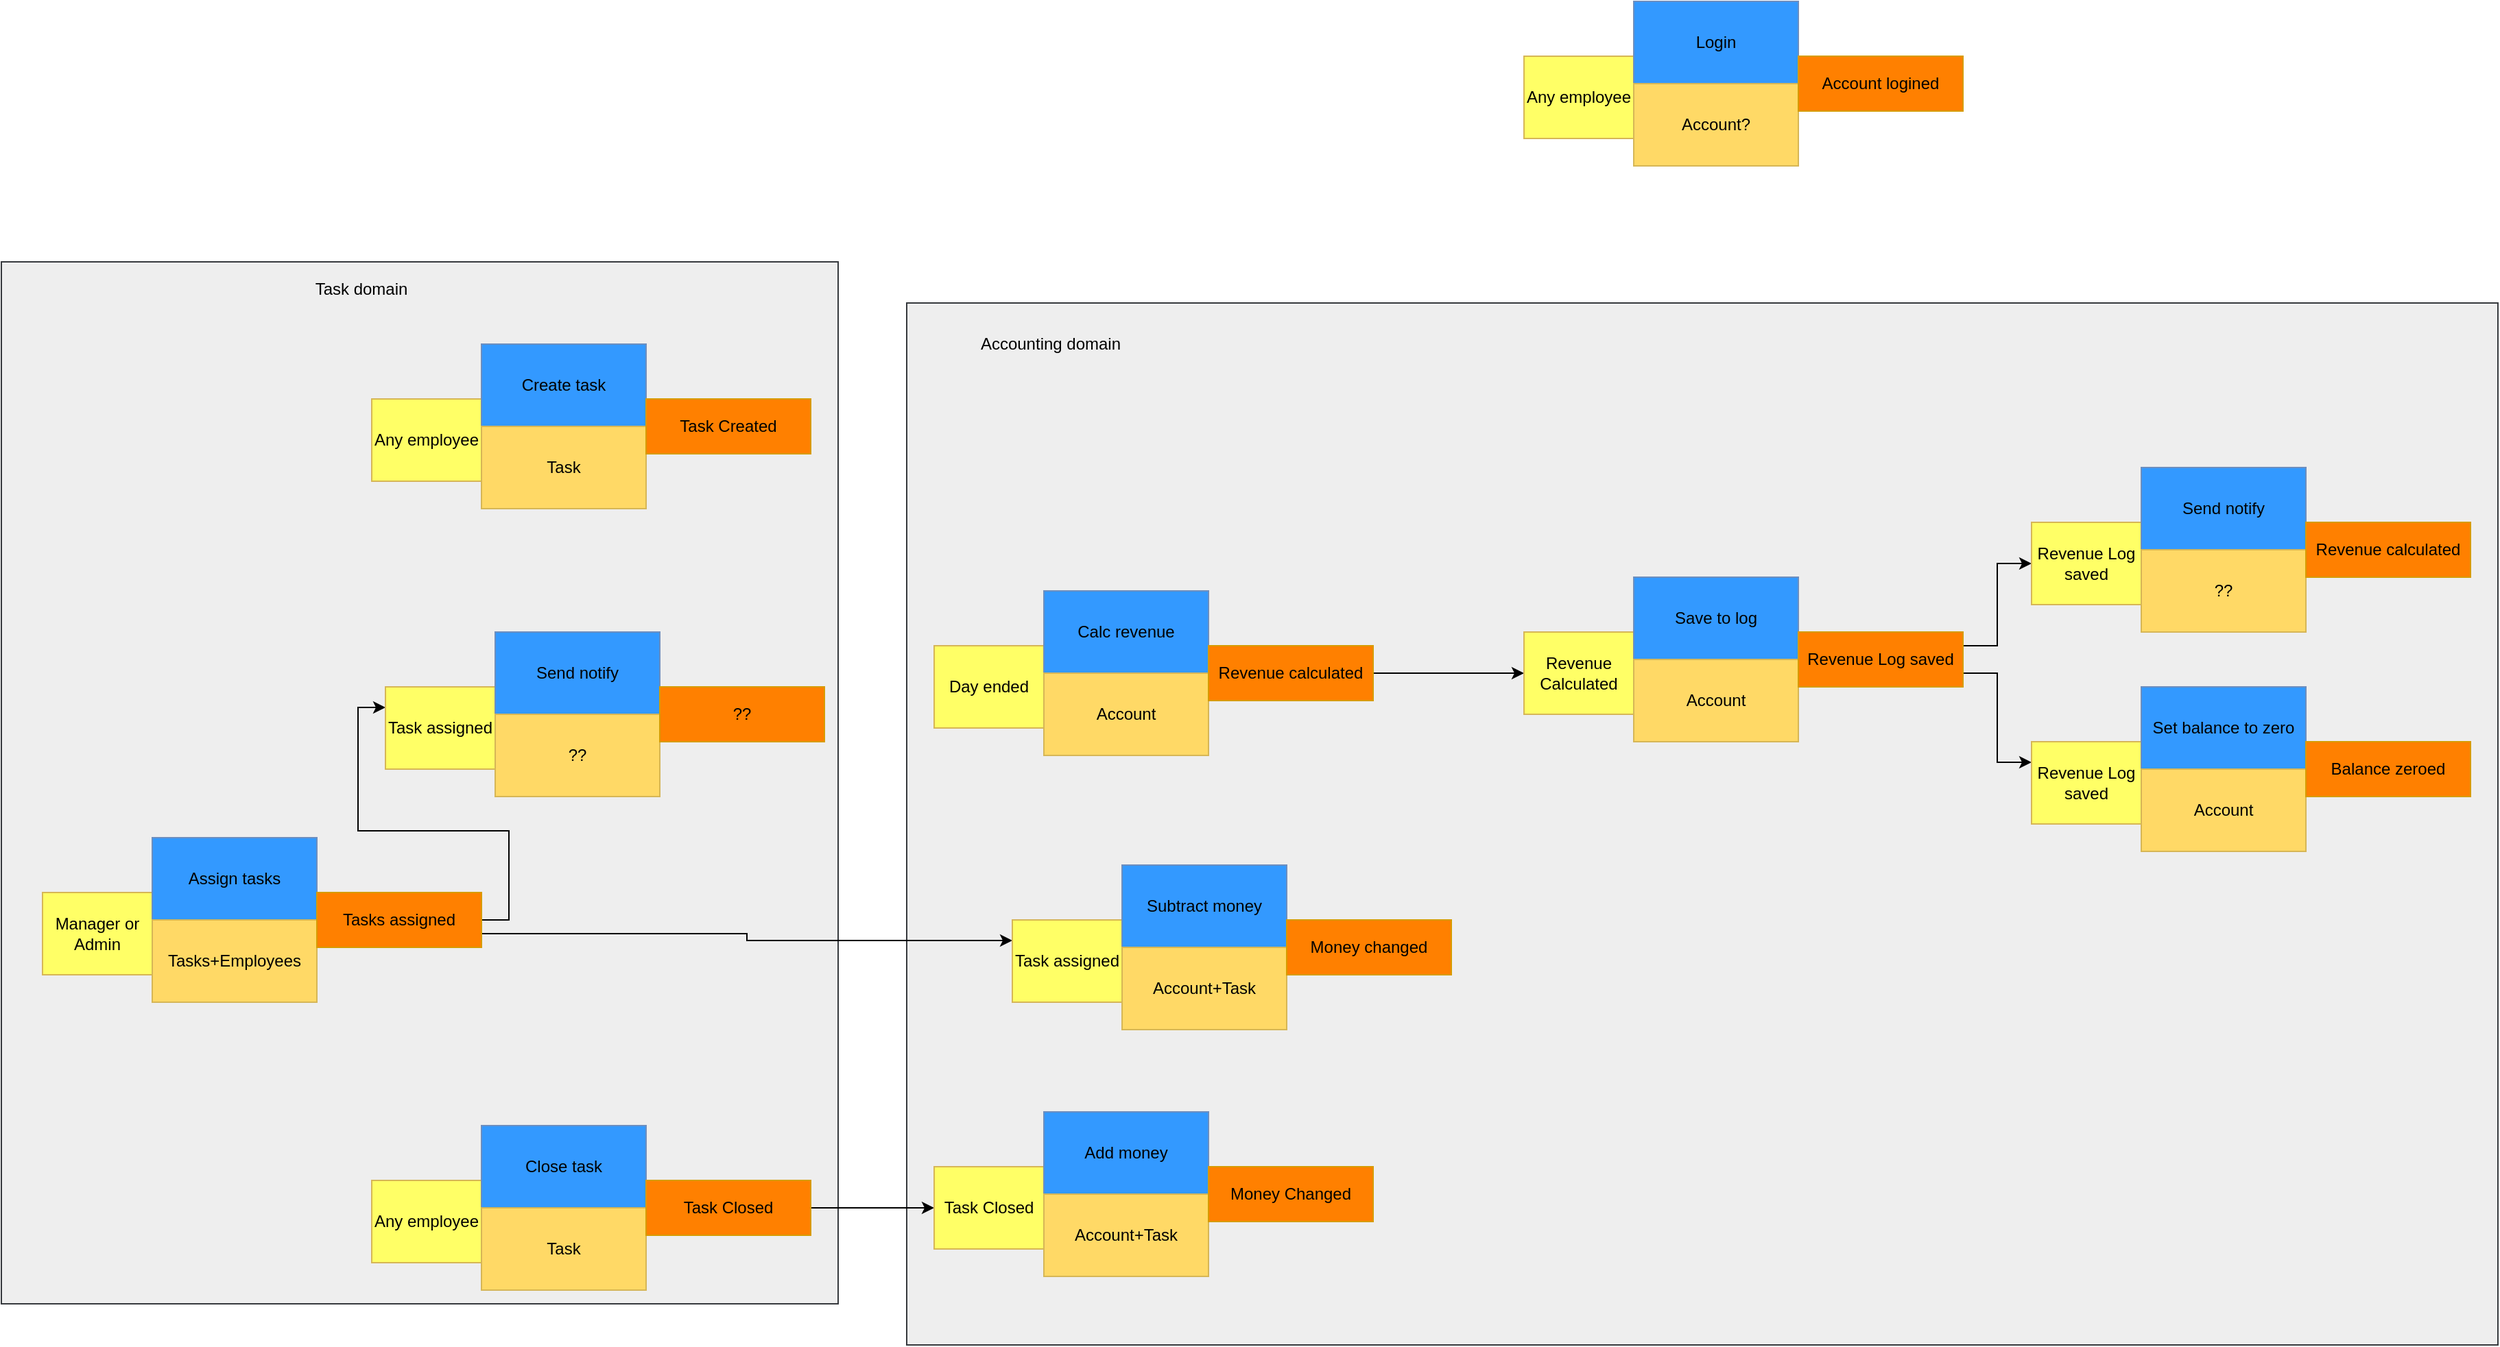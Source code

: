 <mxfile version="14.4.9" type="device" pages="2"><diagram id="QxgWPwZPyteaRgGdbTML" name="Actors, Commands, Events"><mxGraphModel dx="2182" dy="1943" grid="1" gridSize="10" guides="1" tooltips="1" connect="1" arrows="1" fold="1" page="1" pageScale="1" pageWidth="827" pageHeight="1169" math="0" shadow="0"><root><mxCell id="0"/><mxCell id="1" parent="0"/><mxCell id="Ebuv9HxiTTrUjjmnBfUn-3" value="" style="rounded=0;whiteSpace=wrap;html=1;fillColor=#eeeeee;strokeColor=#36393d;" parent="1" vertex="1"><mxGeometry x="430" y="90" width="1160" height="760" as="geometry"/></mxCell><mxCell id="Ebuv9HxiTTrUjjmnBfUn-1" value="" style="rounded=0;whiteSpace=wrap;html=1;fillColor=#eeeeee;strokeColor=#36393d;" parent="1" vertex="1"><mxGeometry x="-230" y="60" width="610" height="760" as="geometry"/></mxCell><mxCell id="bmAWcuuuAtpI8-UFb1ER-7" value="Any employee" style="rounded=0;whiteSpace=wrap;html=1;strokeColor=#d6b656;fillColor=#FFFF66;" parent="1" vertex="1"><mxGeometry x="40" y="160" width="80" height="60" as="geometry"/></mxCell><mxCell id="bmAWcuuuAtpI8-UFb1ER-8" value="Create task" style="rounded=0;whiteSpace=wrap;html=1;strokeColor=#6c8ebf;fillColor=#3399FF;" parent="1" vertex="1"><mxGeometry x="120" y="120" width="120" height="60" as="geometry"/></mxCell><mxCell id="bmAWcuuuAtpI8-UFb1ER-9" value="Task" style="rounded=0;whiteSpace=wrap;html=1;strokeColor=#d6b656;fillColor=#FFD966;" parent="1" vertex="1"><mxGeometry x="120" y="180" width="120" height="60" as="geometry"/></mxCell><mxCell id="bmAWcuuuAtpI8-UFb1ER-10" value="Task Created" style="rounded=0;whiteSpace=wrap;html=1;strokeColor=#d79b00;fillColor=#FF8000;" parent="1" vertex="1"><mxGeometry x="240" y="160" width="120" height="40" as="geometry"/></mxCell><mxCell id="bmAWcuuuAtpI8-UFb1ER-11" value="Manager or &lt;br&gt;Admin" style="rounded=0;whiteSpace=wrap;html=1;strokeColor=#d6b656;fillColor=#FFFF66;" parent="1" vertex="1"><mxGeometry x="-200" y="520" width="80" height="60" as="geometry"/></mxCell><mxCell id="bmAWcuuuAtpI8-UFb1ER-12" value="Assign tasks" style="rounded=0;whiteSpace=wrap;html=1;strokeColor=#6c8ebf;fillColor=#3399FF;" parent="1" vertex="1"><mxGeometry x="-120" y="480" width="120" height="60" as="geometry"/></mxCell><mxCell id="bmAWcuuuAtpI8-UFb1ER-13" value="Tasks+Employees" style="rounded=0;whiteSpace=wrap;html=1;strokeColor=#d6b656;fillColor=#FFD966;" parent="1" vertex="1"><mxGeometry x="-120" y="540" width="120" height="60" as="geometry"/></mxCell><mxCell id="bmAWcuuuAtpI8-UFb1ER-24" style="edgeStyle=orthogonalEdgeStyle;rounded=0;orthogonalLoop=1;jettySize=auto;html=1;exitX=1;exitY=0.5;exitDx=0;exitDy=0;entryX=0;entryY=0.25;entryDx=0;entryDy=0;" parent="1" source="bmAWcuuuAtpI8-UFb1ER-14" target="bmAWcuuuAtpI8-UFb1ER-20" edge="1"><mxGeometry relative="1" as="geometry"/></mxCell><mxCell id="bmAWcuuuAtpI8-UFb1ER-34" style="edgeStyle=orthogonalEdgeStyle;rounded=0;orthogonalLoop=1;jettySize=auto;html=1;exitX=1;exitY=0.75;exitDx=0;exitDy=0;entryX=0;entryY=0.25;entryDx=0;entryDy=0;" parent="1" source="bmAWcuuuAtpI8-UFb1ER-14" target="bmAWcuuuAtpI8-UFb1ER-25" edge="1"><mxGeometry relative="1" as="geometry"/></mxCell><mxCell id="bmAWcuuuAtpI8-UFb1ER-14" value="Tasks assigned" style="rounded=0;whiteSpace=wrap;html=1;strokeColor=#d79b00;fillColor=#FF8000;" parent="1" vertex="1"><mxGeometry y="520" width="120" height="40" as="geometry"/></mxCell><mxCell id="bmAWcuuuAtpI8-UFb1ER-15" value="Any employee" style="rounded=0;whiteSpace=wrap;html=1;strokeColor=#d6b656;fillColor=#FFFF66;" parent="1" vertex="1"><mxGeometry x="40" y="730" width="80" height="60" as="geometry"/></mxCell><mxCell id="bmAWcuuuAtpI8-UFb1ER-16" value="Close task" style="rounded=0;whiteSpace=wrap;html=1;strokeColor=#6c8ebf;fillColor=#3399FF;" parent="1" vertex="1"><mxGeometry x="120" y="690" width="120" height="60" as="geometry"/></mxCell><mxCell id="bmAWcuuuAtpI8-UFb1ER-17" value="Task" style="rounded=0;whiteSpace=wrap;html=1;strokeColor=#d6b656;fillColor=#FFD966;" parent="1" vertex="1"><mxGeometry x="120" y="750" width="120" height="60" as="geometry"/></mxCell><mxCell id="bmAWcuuuAtpI8-UFb1ER-35" style="edgeStyle=orthogonalEdgeStyle;rounded=0;orthogonalLoop=1;jettySize=auto;html=1;exitX=1;exitY=0.5;exitDx=0;exitDy=0;entryX=0;entryY=0.5;entryDx=0;entryDy=0;" parent="1" source="bmAWcuuuAtpI8-UFb1ER-18" target="bmAWcuuuAtpI8-UFb1ER-29" edge="1"><mxGeometry relative="1" as="geometry"/></mxCell><mxCell id="bmAWcuuuAtpI8-UFb1ER-18" value="Task Closed" style="rounded=0;whiteSpace=wrap;html=1;strokeColor=#d79b00;fillColor=#FF8000;" parent="1" vertex="1"><mxGeometry x="240" y="730" width="120" height="40" as="geometry"/></mxCell><mxCell id="bmAWcuuuAtpI8-UFb1ER-20" value="Task assigned" style="rounded=0;whiteSpace=wrap;html=1;strokeColor=#d6b656;fillColor=#FFFF66;" parent="1" vertex="1"><mxGeometry x="50" y="370" width="80" height="60" as="geometry"/></mxCell><mxCell id="bmAWcuuuAtpI8-UFb1ER-21" value="Send notify" style="rounded=0;whiteSpace=wrap;html=1;strokeColor=#6c8ebf;fillColor=#3399FF;" parent="1" vertex="1"><mxGeometry x="130" y="330" width="120" height="60" as="geometry"/></mxCell><mxCell id="bmAWcuuuAtpI8-UFb1ER-22" value="??" style="rounded=0;whiteSpace=wrap;html=1;strokeColor=#d6b656;fillColor=#FFD966;" parent="1" vertex="1"><mxGeometry x="130" y="390" width="120" height="60" as="geometry"/></mxCell><mxCell id="bmAWcuuuAtpI8-UFb1ER-23" value="??" style="rounded=0;whiteSpace=wrap;html=1;strokeColor=#d79b00;fillColor=#FF8000;" parent="1" vertex="1"><mxGeometry x="250" y="370" width="120" height="40" as="geometry"/></mxCell><mxCell id="bmAWcuuuAtpI8-UFb1ER-25" value="Task assigned" style="rounded=0;whiteSpace=wrap;html=1;strokeColor=#d6b656;fillColor=#FFFF66;" parent="1" vertex="1"><mxGeometry x="507" y="540" width="80" height="60" as="geometry"/></mxCell><mxCell id="bmAWcuuuAtpI8-UFb1ER-26" value="Subtract money" style="rounded=0;whiteSpace=wrap;html=1;strokeColor=#6c8ebf;fillColor=#3399FF;" parent="1" vertex="1"><mxGeometry x="587" y="500" width="120" height="60" as="geometry"/></mxCell><mxCell id="bmAWcuuuAtpI8-UFb1ER-27" value="Account+Task" style="rounded=0;whiteSpace=wrap;html=1;strokeColor=#d6b656;fillColor=#FFD966;" parent="1" vertex="1"><mxGeometry x="587" y="560" width="120" height="60" as="geometry"/></mxCell><mxCell id="bmAWcuuuAtpI8-UFb1ER-28" value="Money changed" style="rounded=0;whiteSpace=wrap;html=1;strokeColor=#d79b00;fillColor=#FF8000;" parent="1" vertex="1"><mxGeometry x="707" y="540" width="120" height="40" as="geometry"/></mxCell><mxCell id="bmAWcuuuAtpI8-UFb1ER-29" value="Task Closed" style="rounded=0;whiteSpace=wrap;html=1;strokeColor=#d6b656;fillColor=#FFFF66;" parent="1" vertex="1"><mxGeometry x="450" y="720" width="80" height="60" as="geometry"/></mxCell><mxCell id="bmAWcuuuAtpI8-UFb1ER-30" value="Add money" style="rounded=0;whiteSpace=wrap;html=1;strokeColor=#6c8ebf;fillColor=#3399FF;" parent="1" vertex="1"><mxGeometry x="530" y="680" width="120" height="60" as="geometry"/></mxCell><mxCell id="bmAWcuuuAtpI8-UFb1ER-31" value="Account+Task" style="rounded=0;whiteSpace=wrap;html=1;strokeColor=#d6b656;fillColor=#FFD966;" parent="1" vertex="1"><mxGeometry x="530" y="740" width="120" height="60" as="geometry"/></mxCell><mxCell id="bmAWcuuuAtpI8-UFb1ER-32" value="Money Changed" style="rounded=0;whiteSpace=wrap;html=1;strokeColor=#d79b00;fillColor=#FF8000;" parent="1" vertex="1"><mxGeometry x="650" y="720" width="120" height="40" as="geometry"/></mxCell><mxCell id="bmAWcuuuAtpI8-UFb1ER-42" value="Day ended" style="rounded=0;whiteSpace=wrap;html=1;strokeColor=#d6b656;fillColor=#FFFF66;" parent="1" vertex="1"><mxGeometry x="450" y="340" width="80" height="60" as="geometry"/></mxCell><mxCell id="bmAWcuuuAtpI8-UFb1ER-43" value="Calc revenue" style="rounded=0;whiteSpace=wrap;html=1;strokeColor=#6c8ebf;fillColor=#3399FF;" parent="1" vertex="1"><mxGeometry x="530" y="300" width="120" height="60" as="geometry"/></mxCell><mxCell id="bmAWcuuuAtpI8-UFb1ER-44" value="Account" style="rounded=0;whiteSpace=wrap;html=1;strokeColor=#d6b656;fillColor=#FFD966;" parent="1" vertex="1"><mxGeometry x="530" y="360" width="120" height="60" as="geometry"/></mxCell><mxCell id="bmAWcuuuAtpI8-UFb1ER-50" style="edgeStyle=orthogonalEdgeStyle;rounded=0;orthogonalLoop=1;jettySize=auto;html=1;exitX=1;exitY=0.5;exitDx=0;exitDy=0;entryX=0;entryY=0.5;entryDx=0;entryDy=0;" parent="1" source="bmAWcuuuAtpI8-UFb1ER-45" target="bmAWcuuuAtpI8-UFb1ER-46" edge="1"><mxGeometry relative="1" as="geometry"/></mxCell><mxCell id="bmAWcuuuAtpI8-UFb1ER-45" value="Revenue calculated" style="rounded=0;whiteSpace=wrap;html=1;strokeColor=#d79b00;fillColor=#FF8000;" parent="1" vertex="1"><mxGeometry x="650" y="340" width="120" height="40" as="geometry"/></mxCell><mxCell id="bmAWcuuuAtpI8-UFb1ER-46" value="Revenue Calculated" style="rounded=0;whiteSpace=wrap;html=1;strokeColor=#d6b656;fillColor=#FFFF66;" parent="1" vertex="1"><mxGeometry x="880" y="330" width="80" height="60" as="geometry"/></mxCell><mxCell id="bmAWcuuuAtpI8-UFb1ER-47" value="Save to log" style="rounded=0;whiteSpace=wrap;html=1;strokeColor=#6c8ebf;fillColor=#3399FF;" parent="1" vertex="1"><mxGeometry x="960" y="290" width="120" height="60" as="geometry"/></mxCell><mxCell id="bmAWcuuuAtpI8-UFb1ER-48" value="Account" style="rounded=0;whiteSpace=wrap;html=1;strokeColor=#d6b656;fillColor=#FFD966;" parent="1" vertex="1"><mxGeometry x="960" y="350" width="120" height="60" as="geometry"/></mxCell><mxCell id="bmAWcuuuAtpI8-UFb1ER-55" style="edgeStyle=orthogonalEdgeStyle;rounded=0;orthogonalLoop=1;jettySize=auto;html=1;exitX=1;exitY=0.25;exitDx=0;exitDy=0;entryX=0;entryY=0.5;entryDx=0;entryDy=0;" parent="1" source="bmAWcuuuAtpI8-UFb1ER-49" target="bmAWcuuuAtpI8-UFb1ER-51" edge="1"><mxGeometry relative="1" as="geometry"/></mxCell><mxCell id="bmAWcuuuAtpI8-UFb1ER-60" style="edgeStyle=orthogonalEdgeStyle;rounded=0;orthogonalLoop=1;jettySize=auto;html=1;exitX=1;exitY=0.75;exitDx=0;exitDy=0;entryX=0;entryY=0.25;entryDx=0;entryDy=0;" parent="1" source="bmAWcuuuAtpI8-UFb1ER-49" target="bmAWcuuuAtpI8-UFb1ER-56" edge="1"><mxGeometry relative="1" as="geometry"/></mxCell><mxCell id="bmAWcuuuAtpI8-UFb1ER-49" value="Revenue Log saved" style="rounded=0;whiteSpace=wrap;html=1;strokeColor=#d79b00;fillColor=#FF8000;" parent="1" vertex="1"><mxGeometry x="1080" y="330" width="120" height="40" as="geometry"/></mxCell><mxCell id="bmAWcuuuAtpI8-UFb1ER-51" value="Revenue Log saved" style="rounded=0;whiteSpace=wrap;html=1;strokeColor=#d6b656;fillColor=#FFFF66;" parent="1" vertex="1"><mxGeometry x="1250" y="250" width="80" height="60" as="geometry"/></mxCell><mxCell id="bmAWcuuuAtpI8-UFb1ER-52" value="Send notify" style="rounded=0;whiteSpace=wrap;html=1;strokeColor=#6c8ebf;fillColor=#3399FF;" parent="1" vertex="1"><mxGeometry x="1330" y="210" width="120" height="60" as="geometry"/></mxCell><mxCell id="bmAWcuuuAtpI8-UFb1ER-53" value="??" style="rounded=0;whiteSpace=wrap;html=1;strokeColor=#d6b656;fillColor=#FFD966;" parent="1" vertex="1"><mxGeometry x="1330" y="270" width="120" height="60" as="geometry"/></mxCell><mxCell id="bmAWcuuuAtpI8-UFb1ER-54" value="Revenue calculated" style="rounded=0;whiteSpace=wrap;html=1;strokeColor=#d79b00;fillColor=#FF8000;" parent="1" vertex="1"><mxGeometry x="1450" y="250" width="120" height="40" as="geometry"/></mxCell><mxCell id="bmAWcuuuAtpI8-UFb1ER-56" value="Revenue Log saved" style="rounded=0;whiteSpace=wrap;html=1;strokeColor=#d6b656;fillColor=#FFFF66;" parent="1" vertex="1"><mxGeometry x="1250" y="410" width="80" height="60" as="geometry"/></mxCell><mxCell id="bmAWcuuuAtpI8-UFb1ER-57" value="Set balance to zero" style="rounded=0;whiteSpace=wrap;html=1;strokeColor=#6c8ebf;fillColor=#3399FF;" parent="1" vertex="1"><mxGeometry x="1330" y="370" width="120" height="60" as="geometry"/></mxCell><mxCell id="bmAWcuuuAtpI8-UFb1ER-58" value="Account" style="rounded=0;whiteSpace=wrap;html=1;strokeColor=#d6b656;fillColor=#FFD966;" parent="1" vertex="1"><mxGeometry x="1330" y="430" width="120" height="60" as="geometry"/></mxCell><mxCell id="bmAWcuuuAtpI8-UFb1ER-59" value="Balance zeroed" style="rounded=0;whiteSpace=wrap;html=1;strokeColor=#d79b00;fillColor=#FF8000;" parent="1" vertex="1"><mxGeometry x="1450" y="410" width="120" height="40" as="geometry"/></mxCell><mxCell id="bmAWcuuuAtpI8-UFb1ER-61" value="Any employee" style="rounded=0;whiteSpace=wrap;html=1;strokeColor=#d6b656;fillColor=#FFFF66;" parent="1" vertex="1"><mxGeometry x="880" y="-90" width="80" height="60" as="geometry"/></mxCell><mxCell id="bmAWcuuuAtpI8-UFb1ER-62" value="Login" style="rounded=0;whiteSpace=wrap;html=1;strokeColor=#6c8ebf;fillColor=#3399FF;" parent="1" vertex="1"><mxGeometry x="960" y="-130" width="120" height="60" as="geometry"/></mxCell><mxCell id="bmAWcuuuAtpI8-UFb1ER-63" value="Account?" style="rounded=0;whiteSpace=wrap;html=1;strokeColor=#d6b656;fillColor=#FFD966;" parent="1" vertex="1"><mxGeometry x="960" y="-70" width="120" height="60" as="geometry"/></mxCell><mxCell id="bmAWcuuuAtpI8-UFb1ER-64" value="Account logined" style="rounded=0;whiteSpace=wrap;html=1;strokeColor=#d79b00;fillColor=#FF8000;" parent="1" vertex="1"><mxGeometry x="1080" y="-90" width="120" height="40" as="geometry"/></mxCell><mxCell id="Ebuv9HxiTTrUjjmnBfUn-2" value="Task domain" style="text;html=1;strokeColor=none;fillColor=none;align=center;verticalAlign=middle;whiteSpace=wrap;rounded=0;" parent="1" vertex="1"><mxGeometry x="-15" y="70" width="95" height="20" as="geometry"/></mxCell><mxCell id="Ebuv9HxiTTrUjjmnBfUn-4" value="Accounting domain" style="text;html=1;strokeColor=none;fillColor=none;align=center;verticalAlign=middle;whiteSpace=wrap;rounded=0;" parent="1" vertex="1"><mxGeometry x="470" y="110" width="130" height="20" as="geometry"/></mxCell></root></mxGraphModel></diagram><diagram id="_Ra1traVUsH9M9c5Emxz" name="Domain Model"><mxGraphModel dx="2182" dy="774" grid="1" gridSize="10" guides="1" tooltips="1" connect="1" arrows="1" fold="1" page="1" pageScale="1" pageWidth="827" pageHeight="1169" math="0" shadow="0"><root><mxCell id="KrqTP9dCQvilMUxffX-Y-0"/><mxCell id="KrqTP9dCQvilMUxffX-Y-1" parent="KrqTP9dCQvilMUxffX-Y-0"/><mxCell id="Um5HzpWzN38KV0pmBHef-0" value="" style="rounded=1;whiteSpace=wrap;html=1;fillColor=#dae8fc;strokeColor=#6c8ebf;" parent="KrqTP9dCQvilMUxffX-Y-1" vertex="1"><mxGeometry x="827" y="240" width="306" height="380" as="geometry"/></mxCell><mxCell id="Um5HzpWzN38KV0pmBHef-1" value="" style="rounded=0;whiteSpace=wrap;html=1;fillColor=#FFFFFF;" parent="KrqTP9dCQvilMUxffX-Y-1" vertex="1"><mxGeometry x="860" y="290" width="240" height="270" as="geometry"/></mxCell><mxCell id="QzllI5uHPf7WRpOowp6V-6" value="" style="rounded=1;whiteSpace=wrap;html=1;fillColor=#dae8fc;strokeColor=#6c8ebf;" parent="KrqTP9dCQvilMUxffX-Y-1" vertex="1"><mxGeometry x="414" y="240" width="306" height="380" as="geometry"/></mxCell><mxCell id="QzllI5uHPf7WRpOowp6V-4" value="" style="rounded=1;whiteSpace=wrap;html=1;fillColor=#dae8fc;strokeColor=#6c8ebf;" parent="KrqTP9dCQvilMUxffX-Y-1" vertex="1"><mxGeometry x="-90" y="240" width="335" height="390" as="geometry"/></mxCell><mxCell id="QzllI5uHPf7WRpOowp6V-2" value="" style="rounded=1;whiteSpace=wrap;html=1;fillColor=#dae8fc;strokeColor=#6c8ebf;" parent="KrqTP9dCQvilMUxffX-Y-1" vertex="1"><mxGeometry x="35" y="10" width="605" height="200" as="geometry"/></mxCell><mxCell id="Z0F9OrhdO1M6RIPSJugq-12" value="" style="rounded=0;whiteSpace=wrap;html=1;fillColor=#FFFFFF;" parent="KrqTP9dCQvilMUxffX-Y-1" vertex="1"><mxGeometry x="447" y="290" width="240" height="270" as="geometry"/></mxCell><mxCell id="Z0F9OrhdO1M6RIPSJugq-7" value="" style="rounded=0;whiteSpace=wrap;html=1;fillColor=#FFFFFF;" parent="KrqTP9dCQvilMUxffX-Y-1" vertex="1"><mxGeometry x="60" y="40" width="540" height="120" as="geometry"/></mxCell><mxCell id="Z0F9OrhdO1M6RIPSJugq-6" value="" style="rounded=0;whiteSpace=wrap;html=1;fillColor=#FFFFFF;" parent="KrqTP9dCQvilMUxffX-Y-1" vertex="1"><mxGeometry x="-75" y="310" width="270" height="270" as="geometry"/></mxCell><mxCell id="dugpyz8_SDu6Br1dvInJ-0" style="edgeStyle=orthogonalEdgeStyle;rounded=0;orthogonalLoop=1;jettySize=auto;html=1;exitX=1;exitY=0.5;exitDx=0;exitDy=0;entryX=0;entryY=0.5;entryDx=0;entryDy=0;" parent="KrqTP9dCQvilMUxffX-Y-1" source="hIWX0otxRDFWcj1nsZJZ-0" target="hIWX0otxRDFWcj1nsZJZ-1" edge="1"><mxGeometry relative="1" as="geometry"/></mxCell><mxCell id="dugpyz8_SDu6Br1dvInJ-5" style="edgeStyle=orthogonalEdgeStyle;rounded=0;orthogonalLoop=1;jettySize=auto;html=1;exitX=0;exitY=0.5;exitDx=0;exitDy=0;entryX=1;entryY=0.5;entryDx=0;entryDy=0;" parent="KrqTP9dCQvilMUxffX-Y-1" source="hIWX0otxRDFWcj1nsZJZ-0" target="dugpyz8_SDu6Br1dvInJ-4" edge="1"><mxGeometry relative="1" as="geometry"/></mxCell><mxCell id="hIWX0otxRDFWcj1nsZJZ-0" value="Account" style="rounded=0;whiteSpace=wrap;html=1;" parent="KrqTP9dCQvilMUxffX-Y-1" vertex="1"><mxGeometry x="260" y="70" width="120" height="60" as="geometry"/></mxCell><mxCell id="smIxCA_gxNruD6WsxRza-1" style="edgeStyle=orthogonalEdgeStyle;rounded=0;orthogonalLoop=1;jettySize=auto;html=1;exitX=0.5;exitY=1;exitDx=0;exitDy=0;entryX=0.25;entryY=0;entryDx=0;entryDy=0;dashed=1;" parent="KrqTP9dCQvilMUxffX-Y-1" source="hIWX0otxRDFWcj1nsZJZ-1" target="Z0F9OrhdO1M6RIPSJugq-18" edge="1"><mxGeometry relative="1" as="geometry"><Array as="points"><mxPoint x="484" y="130"/></Array></mxGeometry></mxCell><mxCell id="smIxCA_gxNruD6WsxRza-2" style="edgeStyle=orthogonalEdgeStyle;rounded=0;orthogonalLoop=1;jettySize=auto;html=1;exitX=0.5;exitY=1;exitDx=0;exitDy=0;entryX=0.25;entryY=0;entryDx=0;entryDy=0;dashed=1;" parent="KrqTP9dCQvilMUxffX-Y-1" source="hIWX0otxRDFWcj1nsZJZ-1" target="smIxCA_gxNruD6WsxRza-0" edge="1"><mxGeometry relative="1" as="geometry"><Array as="points"><mxPoint x="480" y="180"/><mxPoint x="897" y="180"/></Array></mxGeometry></mxCell><mxCell id="smIxCA_gxNruD6WsxRza-4" value="(CUD) role updated&lt;br&gt;async" style="edgeLabel;html=1;align=center;verticalAlign=middle;resizable=0;points=[];" parent="smIxCA_gxNruD6WsxRza-2" vertex="1" connectable="0"><mxGeometry x="0.449" y="1" relative="1" as="geometry"><mxPoint x="-329" y="16" as="offset"/></mxGeometry></mxCell><mxCell id="smIxCA_gxNruD6WsxRza-3" style="edgeStyle=orthogonalEdgeStyle;rounded=0;orthogonalLoop=1;jettySize=auto;html=1;exitX=0.5;exitY=1;exitDx=0;exitDy=0;entryX=0.75;entryY=0;entryDx=0;entryDy=0;dashed=1;" parent="KrqTP9dCQvilMUxffX-Y-1" source="hIWX0otxRDFWcj1nsZJZ-1" target="Z0F9OrhdO1M6RIPSJugq-14" edge="1"><mxGeometry relative="1" as="geometry"><Array as="points"><mxPoint x="480" y="180"/><mxPoint x="-167" y="180"/></Array></mxGeometry></mxCell><mxCell id="hIWX0otxRDFWcj1nsZJZ-1" value="Role&lt;br&gt;(linear, manager, admin, buh)" style="rounded=0;whiteSpace=wrap;html=1;" parent="KrqTP9dCQvilMUxffX-Y-1" vertex="1"><mxGeometry x="430" y="70" width="120" height="60" as="geometry"/></mxCell><mxCell id="Z0F9OrhdO1M6RIPSJugq-5" style="edgeStyle=orthogonalEdgeStyle;rounded=0;orthogonalLoop=1;jettySize=auto;html=1;exitX=0.5;exitY=1;exitDx=0;exitDy=0;" parent="KrqTP9dCQvilMUxffX-Y-1" source="dugpyz8_SDu6Br1dvInJ-1" target="Z0F9OrhdO1M6RIPSJugq-4" edge="1"><mxGeometry relative="1" as="geometry"/></mxCell><mxCell id="Z0F9OrhdO1M6RIPSJugq-15" value="Employee Id, name" style="edgeStyle=orthogonalEdgeStyle;rounded=0;orthogonalLoop=1;jettySize=auto;html=1;exitX=0;exitY=0.5;exitDx=0;exitDy=0;entryX=0.5;entryY=1;entryDx=0;entryDy=0;" parent="KrqTP9dCQvilMUxffX-Y-1" source="dugpyz8_SDu6Br1dvInJ-1" target="Z0F9OrhdO1M6RIPSJugq-14" edge="1"><mxGeometry x="0.059" y="27" relative="1" as="geometry"><mxPoint x="2" y="10" as="offset"/></mxGeometry></mxCell><mxCell id="dugpyz8_SDu6Br1dvInJ-1" value="Task" style="rounded=0;whiteSpace=wrap;html=1;fillColor=#FFFFFF;" parent="KrqTP9dCQvilMUxffX-Y-1" vertex="1"><mxGeometry x="55" y="380" width="120" height="60" as="geometry"/></mxCell><mxCell id="Z0F9OrhdO1M6RIPSJugq-10" value="Employee Id" style="edgeStyle=orthogonalEdgeStyle;rounded=0;orthogonalLoop=1;jettySize=auto;html=1;exitX=0.5;exitY=0;exitDx=0;exitDy=0;entryX=1;entryY=0.5;entryDx=0;entryDy=0;" parent="KrqTP9dCQvilMUxffX-Y-1" source="dugpyz8_SDu6Br1dvInJ-3" target="Z0F9OrhdO1M6RIPSJugq-18" edge="1"><mxGeometry x="-0.179" y="-15" relative="1" as="geometry"><mxPoint as="offset"/></mxGeometry></mxCell><mxCell id="Z0F9OrhdO1M6RIPSJugq-11" value="TaskId" style="edgeStyle=orthogonalEdgeStyle;rounded=0;orthogonalLoop=1;jettySize=auto;html=1;exitX=0;exitY=0.5;exitDx=0;exitDy=0;entryX=0;entryY=0.5;entryDx=0;entryDy=0;" parent="KrqTP9dCQvilMUxffX-Y-1" source="dugpyz8_SDu6Br1dvInJ-3" target="Z0F9OrhdO1M6RIPSJugq-17" edge="1"><mxGeometry x="-0.056" y="20" relative="1" as="geometry"><Array as="points"><mxPoint x="537" y="390"/><mxPoint x="537" y="390"/></Array><mxPoint as="offset"/></mxGeometry></mxCell><mxCell id="dugpyz8_SDu6Br1dvInJ-3" value="Transactions" style="rounded=0;whiteSpace=wrap;html=1;fillColor=#FFFFFF;" parent="KrqTP9dCQvilMUxffX-Y-1" vertex="1"><mxGeometry x="557" y="360" width="120" height="60" as="geometry"/></mxCell><mxCell id="dugpyz8_SDu6Br1dvInJ-4" value="Auth info" style="rounded=0;whiteSpace=wrap;html=1;" parent="KrqTP9dCQvilMUxffX-Y-1" vertex="1"><mxGeometry x="100" y="70" width="120" height="60" as="geometry"/></mxCell><mxCell id="Z0F9OrhdO1M6RIPSJugq-4" value="Task Status" style="rounded=0;whiteSpace=wrap;html=1;fillColor=#FFFFFF;" parent="KrqTP9dCQvilMUxffX-Y-1" vertex="1"><mxGeometry x="55" y="480" width="120" height="60" as="geometry"/></mxCell><mxCell id="Z0F9OrhdO1M6RIPSJugq-8" value="Account domain" style="text;html=1;strokeColor=none;fillColor=none;align=center;verticalAlign=middle;whiteSpace=wrap;rounded=0;" parent="KrqTP9dCQvilMUxffX-Y-1" vertex="1"><mxGeometry x="60" y="140" width="100" height="20" as="geometry"/></mxCell><mxCell id="Z0F9OrhdO1M6RIPSJugq-9" value="Task domain" style="text;html=1;strokeColor=none;fillColor=none;align=center;verticalAlign=middle;whiteSpace=wrap;rounded=0;" parent="KrqTP9dCQvilMUxffX-Y-1" vertex="1"><mxGeometry x="-75" y="560" width="80" height="20" as="geometry"/></mxCell><mxCell id="Z0F9OrhdO1M6RIPSJugq-13" value="Audit domain" style="text;html=1;strokeColor=none;fillColor=none;align=center;verticalAlign=middle;whiteSpace=wrap;rounded=0;" parent="KrqTP9dCQvilMUxffX-Y-1" vertex="1"><mxGeometry x="447" y="540" width="86" height="20" as="geometry"/></mxCell><mxCell id="Z0F9OrhdO1M6RIPSJugq-16" value="" style="edgeStyle=orthogonalEdgeStyle;rounded=0;orthogonalLoop=1;jettySize=auto;html=1;exitX=0.5;exitY=1;exitDx=0;exitDy=0;entryX=0.5;entryY=0;entryDx=0;entryDy=0;dashed=1;" parent="KrqTP9dCQvilMUxffX-Y-1" source="hIWX0otxRDFWcj1nsZJZ-0" target="Z0F9OrhdO1M6RIPSJugq-14" edge="1"><mxGeometry relative="1" as="geometry"><Array as="points"><mxPoint x="320" y="220"/><mxPoint x="10" y="220"/></Array></mxGeometry></mxCell><mxCell id="Z0F9OrhdO1M6RIPSJugq-14" value="Account" style="rounded=0;whiteSpace=wrap;html=1;fillColor=#FFFFFF;" parent="KrqTP9dCQvilMUxffX-Y-1" vertex="1"><mxGeometry x="-15" y="340" width="50" height="30" as="geometry"/></mxCell><mxCell id="QzllI5uHPf7WRpOowp6V-1" style="edgeStyle=orthogonalEdgeStyle;rounded=0;orthogonalLoop=1;jettySize=auto;html=1;exitX=0.5;exitY=0;exitDx=0;exitDy=0;entryX=0.5;entryY=0;entryDx=0;entryDy=0;" parent="KrqTP9dCQvilMUxffX-Y-1" source="Z0F9OrhdO1M6RIPSJugq-17" target="QzllI5uHPf7WRpOowp6V-0" edge="1"><mxGeometry relative="1" as="geometry"/></mxCell><mxCell id="x6zcMPxF7ogrU5QyRHDo-3" style="edgeStyle=orthogonalEdgeStyle;rounded=0;orthogonalLoop=1;jettySize=auto;html=1;exitX=0.75;exitY=0;exitDx=0;exitDy=0;entryX=0.25;entryY=0;entryDx=0;entryDy=0;" parent="KrqTP9dCQvilMUxffX-Y-1" source="Z0F9OrhdO1M6RIPSJugq-17" target="x6zcMPxF7ogrU5QyRHDo-2" edge="1"><mxGeometry relative="1" as="geometry"/></mxCell><mxCell id="Z0F9OrhdO1M6RIPSJugq-17" value="Task" style="rounded=0;whiteSpace=wrap;html=1;fillColor=#FFFFFF;direction=west;" parent="KrqTP9dCQvilMUxffX-Y-1" vertex="1"><mxGeometry x="465" y="370" width="56" height="40" as="geometry"/></mxCell><mxCell id="Z0F9OrhdO1M6RIPSJugq-19" value="&lt;span style=&quot;color: rgb(0 , 0 , 0) ; font-family: &amp;#34;helvetica&amp;#34; ; font-size: 11px ; font-style: normal ; font-weight: 400 ; letter-spacing: normal ; text-align: center ; text-indent: 0px ; text-transform: none ; word-spacing: 0px ; background-color: rgb(255 , 255 , 255) ; display: inline ; float: none&quot;&gt;(CUD) account created&lt;/span&gt;&lt;br style=&quot;color: rgb(0 , 0 , 0) ; font-family: &amp;#34;helvetica&amp;#34; ; font-size: 11px ; font-style: normal ; font-weight: 400 ; letter-spacing: normal ; text-align: center ; text-indent: 0px ; text-transform: none ; word-spacing: 0px&quot;&gt;&lt;span style=&quot;color: rgb(0 , 0 , 0) ; font-family: &amp;#34;helvetica&amp;#34; ; font-size: 11px ; font-style: normal ; font-weight: 400 ; letter-spacing: normal ; text-align: center ; text-indent: 0px ; text-transform: none ; word-spacing: 0px ; background-color: rgb(255 , 255 , 255) ; display: inline ; float: none&quot;&gt;async&lt;/span&gt;" style="edgeStyle=orthogonalEdgeStyle;rounded=0;orthogonalLoop=1;jettySize=auto;html=1;exitX=0.75;exitY=1;exitDx=0;exitDy=0;entryX=0.5;entryY=0;entryDx=0;entryDy=0;dashed=1;" parent="KrqTP9dCQvilMUxffX-Y-1" source="hIWX0otxRDFWcj1nsZJZ-0" target="Z0F9OrhdO1M6RIPSJugq-18" edge="1"><mxGeometry x="-0.423" y="-20" relative="1" as="geometry"><Array as="points"><mxPoint x="320" y="130"/><mxPoint x="320" y="220"/><mxPoint x="496" y="220"/></Array><mxPoint as="offset"/></mxGeometry></mxCell><mxCell id="Z0F9OrhdO1M6RIPSJugq-18" value="Account" style="rounded=0;whiteSpace=wrap;html=1;fillColor=#FFFFFF;" parent="KrqTP9dCQvilMUxffX-Y-1" vertex="1"><mxGeometry x="471" y="320" width="50" height="30" as="geometry"/></mxCell><mxCell id="smIxCA_gxNruD6WsxRza-11" style="edgeStyle=orthogonalEdgeStyle;rounded=0;orthogonalLoop=1;jettySize=auto;html=1;exitX=1;exitY=0.5;exitDx=0;exitDy=0;entryX=0.25;entryY=1;entryDx=0;entryDy=0;dashed=1;" parent="KrqTP9dCQvilMUxffX-Y-1" source="QzllI5uHPf7WRpOowp6V-0" target="smIxCA_gxNruD6WsxRza-10" edge="1"><mxGeometry relative="1" as="geometry"><Array as="points"><mxPoint x="750" y="485"/><mxPoint x="750" y="440"/><mxPoint x="988" y="440"/></Array></mxGeometry></mxCell><mxCell id="QzllI5uHPf7WRpOowp6V-0" value="Task cost" style="rounded=0;whiteSpace=wrap;html=1;" parent="KrqTP9dCQvilMUxffX-Y-1" vertex="1"><mxGeometry x="550" y="470" width="70" height="30" as="geometry"/></mxCell><mxCell id="QzllI5uHPf7WRpOowp6V-3" value="&lt;font style=&quot;font-size: 16px&quot;&gt;Auth service&lt;/font&gt;" style="text;html=1;strokeColor=none;fillColor=none;align=center;verticalAlign=middle;whiteSpace=wrap;rounded=0;" parent="KrqTP9dCQvilMUxffX-Y-1" vertex="1"><mxGeometry x="65" y="180" width="95" height="30" as="geometry"/></mxCell><mxCell id="QzllI5uHPf7WRpOowp6V-5" value="&lt;font style=&quot;font-size: 16px&quot;&gt;Task tracking service&lt;/font&gt;" style="text;html=1;strokeColor=none;fillColor=none;align=center;verticalAlign=middle;whiteSpace=wrap;rounded=0;" parent="KrqTP9dCQvilMUxffX-Y-1" vertex="1"><mxGeometry x="-40" y="600" width="190" height="30" as="geometry"/></mxCell><mxCell id="QzllI5uHPf7WRpOowp6V-7" value="&lt;font style=&quot;font-size: 16px&quot;&gt;Accounting service&lt;/font&gt;" style="text;html=1;strokeColor=none;fillColor=none;align=center;verticalAlign=middle;whiteSpace=wrap;rounded=0;" parent="KrqTP9dCQvilMUxffX-Y-1" vertex="1"><mxGeometry x="460" y="590" width="140" height="30" as="geometry"/></mxCell><mxCell id="Um5HzpWzN38KV0pmBHef-5" value="Analytics domain" style="text;html=1;strokeColor=none;fillColor=none;align=center;verticalAlign=middle;whiteSpace=wrap;rounded=0;" parent="KrqTP9dCQvilMUxffX-Y-1" vertex="1"><mxGeometry x="860" y="540" width="110" height="20" as="geometry"/></mxCell><mxCell id="Um5HzpWzN38KV0pmBHef-10" value="&lt;font style=&quot;font-size: 16px&quot;&gt;Analytics service&lt;/font&gt;" style="text;html=1;strokeColor=none;fillColor=none;align=center;verticalAlign=middle;whiteSpace=wrap;rounded=0;" parent="KrqTP9dCQvilMUxffX-Y-1" vertex="1"><mxGeometry x="873" y="590" width="140" height="30" as="geometry"/></mxCell><mxCell id="x6zcMPxF7ogrU5QyRHDo-0" value="" style="edgeStyle=orthogonalEdgeStyle;rounded=0;orthogonalLoop=1;jettySize=auto;html=1;exitX=0.5;exitY=1;exitDx=0;exitDy=0;entryX=0;entryY=0.5;entryDx=0;entryDy=0;dashed=1;" parent="KrqTP9dCQvilMUxffX-Y-1" source="hIWX0otxRDFWcj1nsZJZ-0" target="smIxCA_gxNruD6WsxRza-0" edge="1"><mxGeometry x="0.363" y="20" relative="1" as="geometry"><Array as="points"><mxPoint x="320" y="220"/><mxPoint x="810" y="220"/><mxPoint x="810" y="318"/></Array><mxPoint as="offset"/><mxPoint x="360" y="140" as="sourcePoint"/><mxPoint x="884" y="335" as="targetPoint"/></mxGeometry></mxCell><mxCell id="x6zcMPxF7ogrU5QyRHDo-2" value="Task description" style="rounded=0;whiteSpace=wrap;html=1;" parent="KrqTP9dCQvilMUxffX-Y-1" vertex="1"><mxGeometry x="461" y="470" width="70" height="30" as="geometry"/></mxCell><mxCell id="GDCd4i0TfT5bn5hk8Dpg-1" value="Transaction log" style="rounded=0;whiteSpace=wrap;html=1;" parent="KrqTP9dCQvilMUxffX-Y-1" vertex="1"><mxGeometry x="930" y="455" width="120" height="60" as="geometry"/></mxCell><mxCell id="smIxCA_gxNruD6WsxRza-0" value="Account" style="rounded=0;whiteSpace=wrap;html=1;" parent="KrqTP9dCQvilMUxffX-Y-1" vertex="1"><mxGeometry x="883" y="305" width="57" height="25" as="geometry"/></mxCell><mxCell id="smIxCA_gxNruD6WsxRza-5" value="Task" style="rounded=0;whiteSpace=wrap;html=1;fillColor=#FFFFFF;direction=west;" parent="KrqTP9dCQvilMUxffX-Y-1" vertex="1"><mxGeometry x="883" y="360" width="56" height="40" as="geometry"/></mxCell><mxCell id="smIxCA_gxNruD6WsxRza-10" value="Task cost" style="rounded=0;whiteSpace=wrap;html=1;" parent="KrqTP9dCQvilMUxffX-Y-1" vertex="1"><mxGeometry x="970" y="365" width="70" height="30" as="geometry"/></mxCell><mxCell id="smIxCA_gxNruD6WsxRza-12" value="" style="rounded=1;whiteSpace=wrap;html=1;fillColor=#dae8fc;strokeColor=#6c8ebf;" parent="KrqTP9dCQvilMUxffX-Y-1" vertex="1"><mxGeometry x="842" y="950" width="306" height="380" as="geometry"/></mxCell><mxCell id="smIxCA_gxNruD6WsxRza-13" value="" style="rounded=0;whiteSpace=wrap;html=1;fillColor=#FFFFFF;" parent="KrqTP9dCQvilMUxffX-Y-1" vertex="1"><mxGeometry x="875" y="1000" width="240" height="270" as="geometry"/></mxCell><mxCell id="smIxCA_gxNruD6WsxRza-14" value="" style="rounded=1;whiteSpace=wrap;html=1;fillColor=#dae8fc;strokeColor=#6c8ebf;" parent="KrqTP9dCQvilMUxffX-Y-1" vertex="1"><mxGeometry x="429" y="950" width="306" height="380" as="geometry"/></mxCell><mxCell id="smIxCA_gxNruD6WsxRza-15" value="" style="rounded=1;whiteSpace=wrap;html=1;fillColor=#dae8fc;strokeColor=#6c8ebf;" parent="KrqTP9dCQvilMUxffX-Y-1" vertex="1"><mxGeometry x="-75" y="950" width="335" height="390" as="geometry"/></mxCell><mxCell id="smIxCA_gxNruD6WsxRza-16" value="" style="rounded=1;whiteSpace=wrap;html=1;fillColor=#dae8fc;strokeColor=#6c8ebf;" parent="KrqTP9dCQvilMUxffX-Y-1" vertex="1"><mxGeometry x="50" y="720" width="605" height="200" as="geometry"/></mxCell><mxCell id="smIxCA_gxNruD6WsxRza-17" value="" style="rounded=0;whiteSpace=wrap;html=1;fillColor=#FFFFFF;" parent="KrqTP9dCQvilMUxffX-Y-1" vertex="1"><mxGeometry x="462" y="1000" width="240" height="270" as="geometry"/></mxCell><mxCell id="smIxCA_gxNruD6WsxRza-18" value="" style="rounded=0;whiteSpace=wrap;html=1;fillColor=#FFFFFF;" parent="KrqTP9dCQvilMUxffX-Y-1" vertex="1"><mxGeometry x="75" y="750" width="540" height="120" as="geometry"/></mxCell><mxCell id="smIxCA_gxNruD6WsxRza-19" value="" style="rounded=0;whiteSpace=wrap;html=1;fillColor=#FFFFFF;" parent="KrqTP9dCQvilMUxffX-Y-1" vertex="1"><mxGeometry x="-60" y="1020" width="270" height="270" as="geometry"/></mxCell><mxCell id="smIxCA_gxNruD6WsxRza-20" style="edgeStyle=orthogonalEdgeStyle;rounded=0;orthogonalLoop=1;jettySize=auto;html=1;exitX=1;exitY=0.5;exitDx=0;exitDy=0;entryX=0;entryY=0.5;entryDx=0;entryDy=0;" parent="KrqTP9dCQvilMUxffX-Y-1" source="smIxCA_gxNruD6WsxRza-22" target="smIxCA_gxNruD6WsxRza-27" edge="1"><mxGeometry relative="1" as="geometry"/></mxCell><mxCell id="smIxCA_gxNruD6WsxRza-21" style="edgeStyle=orthogonalEdgeStyle;rounded=0;orthogonalLoop=1;jettySize=auto;html=1;exitX=0;exitY=0.5;exitDx=0;exitDy=0;entryX=1;entryY=0.5;entryDx=0;entryDy=0;" parent="KrqTP9dCQvilMUxffX-Y-1" source="smIxCA_gxNruD6WsxRza-22" target="smIxCA_gxNruD6WsxRza-37" edge="1"><mxGeometry relative="1" as="geometry"/></mxCell><mxCell id="smIxCA_gxNruD6WsxRza-22" value="Account" style="rounded=0;whiteSpace=wrap;html=1;" parent="KrqTP9dCQvilMUxffX-Y-1" vertex="1"><mxGeometry x="275" y="780" width="120" height="60" as="geometry"/></mxCell><mxCell id="smIxCA_gxNruD6WsxRza-27" value="Role&lt;br&gt;(linear, manager, admin, buh)" style="rounded=0;whiteSpace=wrap;html=1;" parent="KrqTP9dCQvilMUxffX-Y-1" vertex="1"><mxGeometry x="445" y="780" width="120" height="60" as="geometry"/></mxCell><mxCell id="smIxCA_gxNruD6WsxRza-28" style="edgeStyle=orthogonalEdgeStyle;rounded=0;orthogonalLoop=1;jettySize=auto;html=1;exitX=0.5;exitY=1;exitDx=0;exitDy=0;" parent="KrqTP9dCQvilMUxffX-Y-1" source="smIxCA_gxNruD6WsxRza-33" target="smIxCA_gxNruD6WsxRza-38" edge="1"><mxGeometry relative="1" as="geometry"/></mxCell><mxCell id="smIxCA_gxNruD6WsxRza-29" value="Employee Id, name" style="edgeStyle=orthogonalEdgeStyle;rounded=0;orthogonalLoop=1;jettySize=auto;html=1;exitX=0;exitY=0.5;exitDx=0;exitDy=0;entryX=0.5;entryY=1;entryDx=0;entryDy=0;" parent="KrqTP9dCQvilMUxffX-Y-1" source="smIxCA_gxNruD6WsxRza-33" target="smIxCA_gxNruD6WsxRza-43" edge="1"><mxGeometry x="0.059" y="27" relative="1" as="geometry"><mxPoint x="2" y="10" as="offset"/></mxGeometry></mxCell><mxCell id="smIxCA_gxNruD6WsxRza-64" value="(BE) Task Assigned" style="edgeStyle=orthogonalEdgeStyle;rounded=0;orthogonalLoop=1;jettySize=auto;html=1;exitX=1;exitY=0.75;exitDx=0;exitDy=0;entryX=1;entryY=0.25;entryDx=0;entryDy=0;" parent="KrqTP9dCQvilMUxffX-Y-1" source="smIxCA_gxNruD6WsxRza-33" target="smIxCA_gxNruD6WsxRza-46" edge="1"><mxGeometry relative="1" as="geometry"><Array as="points"><mxPoint x="270" y="1135"/><mxPoint x="270" y="1170"/><mxPoint x="420" y="1170"/><mxPoint x="420" y="1125"/></Array></mxGeometry></mxCell><mxCell id="smIxCA_gxNruD6WsxRza-65" style="edgeStyle=orthogonalEdgeStyle;rounded=0;orthogonalLoop=1;jettySize=auto;html=1;exitX=1;exitY=0.25;exitDx=0;exitDy=0;entryX=1;entryY=0.75;entryDx=0;entryDy=0;" parent="KrqTP9dCQvilMUxffX-Y-1" source="smIxCA_gxNruD6WsxRza-33" target="smIxCA_gxNruD6WsxRza-46" edge="1"><mxGeometry relative="1" as="geometry"/></mxCell><mxCell id="smIxCA_gxNruD6WsxRza-66" value="(BE) Task Closed" style="edgeLabel;html=1;align=center;verticalAlign=middle;resizable=0;points=[];" parent="smIxCA_gxNruD6WsxRza-65" vertex="1" connectable="0"><mxGeometry x="-0.23" y="5" relative="1" as="geometry"><mxPoint as="offset"/></mxGeometry></mxCell><mxCell id="6k40IQEs_fJargBkJJRT-0" style="edgeStyle=orthogonalEdgeStyle;rounded=0;orthogonalLoop=1;jettySize=auto;html=1;exitX=1;exitY=0.5;exitDx=0;exitDy=0;entryX=1;entryY=0.5;entryDx=0;entryDy=0;" edge="1" parent="KrqTP9dCQvilMUxffX-Y-1" source="smIxCA_gxNruD6WsxRza-33" target="smIxCA_gxNruD6WsxRza-46"><mxGeometry relative="1" as="geometry"/></mxCell><mxCell id="6k40IQEs_fJargBkJJRT-1" value="(BE) TaskCreated" style="edgeLabel;html=1;align=center;verticalAlign=middle;resizable=0;points=[];" vertex="1" connectable="0" parent="6k40IQEs_fJargBkJJRT-0"><mxGeometry x="-0.128" y="-2" relative="1" as="geometry"><mxPoint as="offset"/></mxGeometry></mxCell><mxCell id="smIxCA_gxNruD6WsxRza-33" value="Task" style="rounded=0;whiteSpace=wrap;html=1;fillColor=#FFFFFF;" parent="KrqTP9dCQvilMUxffX-Y-1" vertex="1"><mxGeometry x="70" y="1090" width="120" height="60" as="geometry"/></mxCell><mxCell id="smIxCA_gxNruD6WsxRza-34" value="Employee Id" style="edgeStyle=orthogonalEdgeStyle;rounded=0;orthogonalLoop=1;jettySize=auto;html=1;exitX=0.5;exitY=0;exitDx=0;exitDy=0;entryX=1;entryY=0.5;entryDx=0;entryDy=0;" parent="KrqTP9dCQvilMUxffX-Y-1" source="smIxCA_gxNruD6WsxRza-36" target="smIxCA_gxNruD6WsxRza-48" edge="1"><mxGeometry x="-0.179" y="-15" relative="1" as="geometry"><mxPoint as="offset"/></mxGeometry></mxCell><mxCell id="smIxCA_gxNruD6WsxRza-35" value="" style="edgeStyle=orthogonalEdgeStyle;rounded=0;orthogonalLoop=1;jettySize=auto;html=1;exitX=0;exitY=0.5;exitDx=0;exitDy=0;entryX=0;entryY=0.5;entryDx=0;entryDy=0;" parent="KrqTP9dCQvilMUxffX-Y-1" source="smIxCA_gxNruD6WsxRza-36" target="smIxCA_gxNruD6WsxRza-46" edge="1"><mxGeometry x="0.173" y="-25" relative="1" as="geometry"><Array as="points"><mxPoint x="552" y="1115"/><mxPoint x="552" y="1115"/></Array><mxPoint as="offset"/></mxGeometry></mxCell><mxCell id="smIxCA_gxNruD6WsxRza-67" style="edgeStyle=orthogonalEdgeStyle;rounded=0;orthogonalLoop=1;jettySize=auto;html=1;exitX=1;exitY=0.5;exitDx=0;exitDy=0;entryX=0;entryY=0.5;entryDx=0;entryDy=0;" parent="KrqTP9dCQvilMUxffX-Y-1" source="smIxCA_gxNruD6WsxRza-36" target="smIxCA_gxNruD6WsxRza-58" edge="1"><mxGeometry relative="1" as="geometry"/></mxCell><mxCell id="smIxCA_gxNruD6WsxRza-68" value="(BE) Transaction Completed" style="edgeLabel;html=1;align=center;verticalAlign=middle;resizable=0;points=[];" parent="smIxCA_gxNruD6WsxRza-67" vertex="1" connectable="0"><mxGeometry x="-0.424" y="-2" relative="1" as="geometry"><mxPoint as="offset"/></mxGeometry></mxCell><mxCell id="smIxCA_gxNruD6WsxRza-36" value="Transactions" style="rounded=0;whiteSpace=wrap;html=1;fillColor=#FFFFFF;" parent="KrqTP9dCQvilMUxffX-Y-1" vertex="1"><mxGeometry x="573" y="1085" width="120" height="60" as="geometry"/></mxCell><mxCell id="smIxCA_gxNruD6WsxRza-37" value="Auth info" style="rounded=0;whiteSpace=wrap;html=1;" parent="KrqTP9dCQvilMUxffX-Y-1" vertex="1"><mxGeometry x="115" y="780" width="120" height="60" as="geometry"/></mxCell><mxCell id="smIxCA_gxNruD6WsxRza-38" value="Task Status" style="rounded=0;whiteSpace=wrap;html=1;fillColor=#FFFFFF;" parent="KrqTP9dCQvilMUxffX-Y-1" vertex="1"><mxGeometry x="70" y="1190" width="120" height="60" as="geometry"/></mxCell><mxCell id="smIxCA_gxNruD6WsxRza-39" value="Account domain" style="text;html=1;strokeColor=none;fillColor=none;align=center;verticalAlign=middle;whiteSpace=wrap;rounded=0;" parent="KrqTP9dCQvilMUxffX-Y-1" vertex="1"><mxGeometry x="75" y="850" width="100" height="20" as="geometry"/></mxCell><mxCell id="smIxCA_gxNruD6WsxRza-40" value="Task domain" style="text;html=1;strokeColor=none;fillColor=none;align=center;verticalAlign=middle;whiteSpace=wrap;rounded=0;" parent="KrqTP9dCQvilMUxffX-Y-1" vertex="1"><mxGeometry x="-60" y="1270" width="80" height="20" as="geometry"/></mxCell><mxCell id="smIxCA_gxNruD6WsxRza-41" value="Audit domain" style="text;html=1;strokeColor=none;fillColor=none;align=center;verticalAlign=middle;whiteSpace=wrap;rounded=0;" parent="KrqTP9dCQvilMUxffX-Y-1" vertex="1"><mxGeometry x="462" y="1250" width="86" height="20" as="geometry"/></mxCell><mxCell id="smIxCA_gxNruD6WsxRza-43" value="Account" style="rounded=0;whiteSpace=wrap;html=1;fillColor=#FFFFFF;" parent="KrqTP9dCQvilMUxffX-Y-1" vertex="1"><mxGeometry y="1050" width="50" height="30" as="geometry"/></mxCell><mxCell id="smIxCA_gxNruD6WsxRza-44" style="edgeStyle=orthogonalEdgeStyle;rounded=0;orthogonalLoop=1;jettySize=auto;html=1;exitX=0.5;exitY=0;exitDx=0;exitDy=0;entryX=0.5;entryY=0;entryDx=0;entryDy=0;" parent="KrqTP9dCQvilMUxffX-Y-1" source="smIxCA_gxNruD6WsxRza-46" target="smIxCA_gxNruD6WsxRza-50" edge="1"><mxGeometry relative="1" as="geometry"/></mxCell><mxCell id="smIxCA_gxNruD6WsxRza-45" style="edgeStyle=orthogonalEdgeStyle;rounded=0;orthogonalLoop=1;jettySize=auto;html=1;exitX=0.75;exitY=0;exitDx=0;exitDy=0;entryX=0.25;entryY=0;entryDx=0;entryDy=0;" parent="KrqTP9dCQvilMUxffX-Y-1" source="smIxCA_gxNruD6WsxRza-46" target="smIxCA_gxNruD6WsxRza-57" edge="1"><mxGeometry relative="1" as="geometry"/></mxCell><mxCell id="smIxCA_gxNruD6WsxRza-46" value="Task" style="rounded=0;whiteSpace=wrap;html=1;fillColor=#FFFFFF;direction=west;" parent="KrqTP9dCQvilMUxffX-Y-1" vertex="1"><mxGeometry x="481" y="1095" width="56" height="40" as="geometry"/></mxCell><mxCell id="smIxCA_gxNruD6WsxRza-48" value="Account" style="rounded=0;whiteSpace=wrap;html=1;fillColor=#FFFFFF;" parent="KrqTP9dCQvilMUxffX-Y-1" vertex="1"><mxGeometry x="487" y="1045" width="50" height="30" as="geometry"/></mxCell><mxCell id="smIxCA_gxNruD6WsxRza-50" value="Task cost" style="rounded=0;whiteSpace=wrap;html=1;" parent="KrqTP9dCQvilMUxffX-Y-1" vertex="1"><mxGeometry x="566" y="1195" width="70" height="30" as="geometry"/></mxCell><mxCell id="smIxCA_gxNruD6WsxRza-51" value="&lt;font style=&quot;font-size: 16px&quot;&gt;Auth service&lt;/font&gt;" style="text;html=1;strokeColor=none;fillColor=none;align=center;verticalAlign=middle;whiteSpace=wrap;rounded=0;" parent="KrqTP9dCQvilMUxffX-Y-1" vertex="1"><mxGeometry x="80" y="890" width="95" height="30" as="geometry"/></mxCell><mxCell id="smIxCA_gxNruD6WsxRza-52" value="&lt;font style=&quot;font-size: 16px&quot;&gt;Task tracking service&lt;/font&gt;" style="text;html=1;strokeColor=none;fillColor=none;align=center;verticalAlign=middle;whiteSpace=wrap;rounded=0;" parent="KrqTP9dCQvilMUxffX-Y-1" vertex="1"><mxGeometry x="-25" y="1310" width="190" height="30" as="geometry"/></mxCell><mxCell id="smIxCA_gxNruD6WsxRza-53" value="&lt;font style=&quot;font-size: 16px&quot;&gt;Accounting service&lt;/font&gt;" style="text;html=1;strokeColor=none;fillColor=none;align=center;verticalAlign=middle;whiteSpace=wrap;rounded=0;" parent="KrqTP9dCQvilMUxffX-Y-1" vertex="1"><mxGeometry x="475" y="1300" width="140" height="30" as="geometry"/></mxCell><mxCell id="smIxCA_gxNruD6WsxRza-54" value="Analytics domain" style="text;html=1;strokeColor=none;fillColor=none;align=center;verticalAlign=middle;whiteSpace=wrap;rounded=0;" parent="KrqTP9dCQvilMUxffX-Y-1" vertex="1"><mxGeometry x="875" y="1250" width="110" height="20" as="geometry"/></mxCell><mxCell id="smIxCA_gxNruD6WsxRza-55" value="&lt;font style=&quot;font-size: 16px&quot;&gt;Analytics service&lt;/font&gt;" style="text;html=1;strokeColor=none;fillColor=none;align=center;verticalAlign=middle;whiteSpace=wrap;rounded=0;" parent="KrqTP9dCQvilMUxffX-Y-1" vertex="1"><mxGeometry x="888" y="1300" width="140" height="30" as="geometry"/></mxCell><mxCell id="smIxCA_gxNruD6WsxRza-57" value="Task description" style="rounded=0;whiteSpace=wrap;html=1;" parent="KrqTP9dCQvilMUxffX-Y-1" vertex="1"><mxGeometry x="477" y="1195" width="70" height="30" as="geometry"/></mxCell><mxCell id="smIxCA_gxNruD6WsxRza-58" value="Transaction log" style="rounded=0;whiteSpace=wrap;html=1;" parent="KrqTP9dCQvilMUxffX-Y-1" vertex="1"><mxGeometry x="945" y="1165" width="120" height="60" as="geometry"/></mxCell><mxCell id="smIxCA_gxNruD6WsxRza-59" value="Account" style="rounded=0;whiteSpace=wrap;html=1;" parent="KrqTP9dCQvilMUxffX-Y-1" vertex="1"><mxGeometry x="898" y="1015" width="57" height="25" as="geometry"/></mxCell><mxCell id="smIxCA_gxNruD6WsxRza-60" value="Task" style="rounded=0;whiteSpace=wrap;html=1;fillColor=#FFFFFF;direction=west;" parent="KrqTP9dCQvilMUxffX-Y-1" vertex="1"><mxGeometry x="898" y="1070" width="56" height="40" as="geometry"/></mxCell><mxCell id="smIxCA_gxNruD6WsxRza-61" value="Task cost" style="rounded=0;whiteSpace=wrap;html=1;" parent="KrqTP9dCQvilMUxffX-Y-1" vertex="1"><mxGeometry x="985" y="1075" width="70" height="30" as="geometry"/></mxCell><mxCell id="smIxCA_gxNruD6WsxRza-62" value="&lt;font style=&quot;font-size: 28px&quot;&gt;CUD events&lt;/font&gt;" style="rounded=1;whiteSpace=wrap;html=1;fillColor=#ffff88;strokeColor=#36393d;" parent="KrqTP9dCQvilMUxffX-Y-1" vertex="1"><mxGeometry x="-260" y="70" width="200" height="90" as="geometry"/></mxCell><mxCell id="smIxCA_gxNruD6WsxRza-63" value="&lt;font style=&quot;font-size: 28px&quot;&gt;Business events&lt;/font&gt;" style="rounded=1;whiteSpace=wrap;html=1;fillColor=#ffff88;strokeColor=#36393d;" parent="KrqTP9dCQvilMUxffX-Y-1" vertex="1"><mxGeometry x="-230" y="710" width="200" height="90" as="geometry"/></mxCell></root></mxGraphModel></diagram></mxfile>